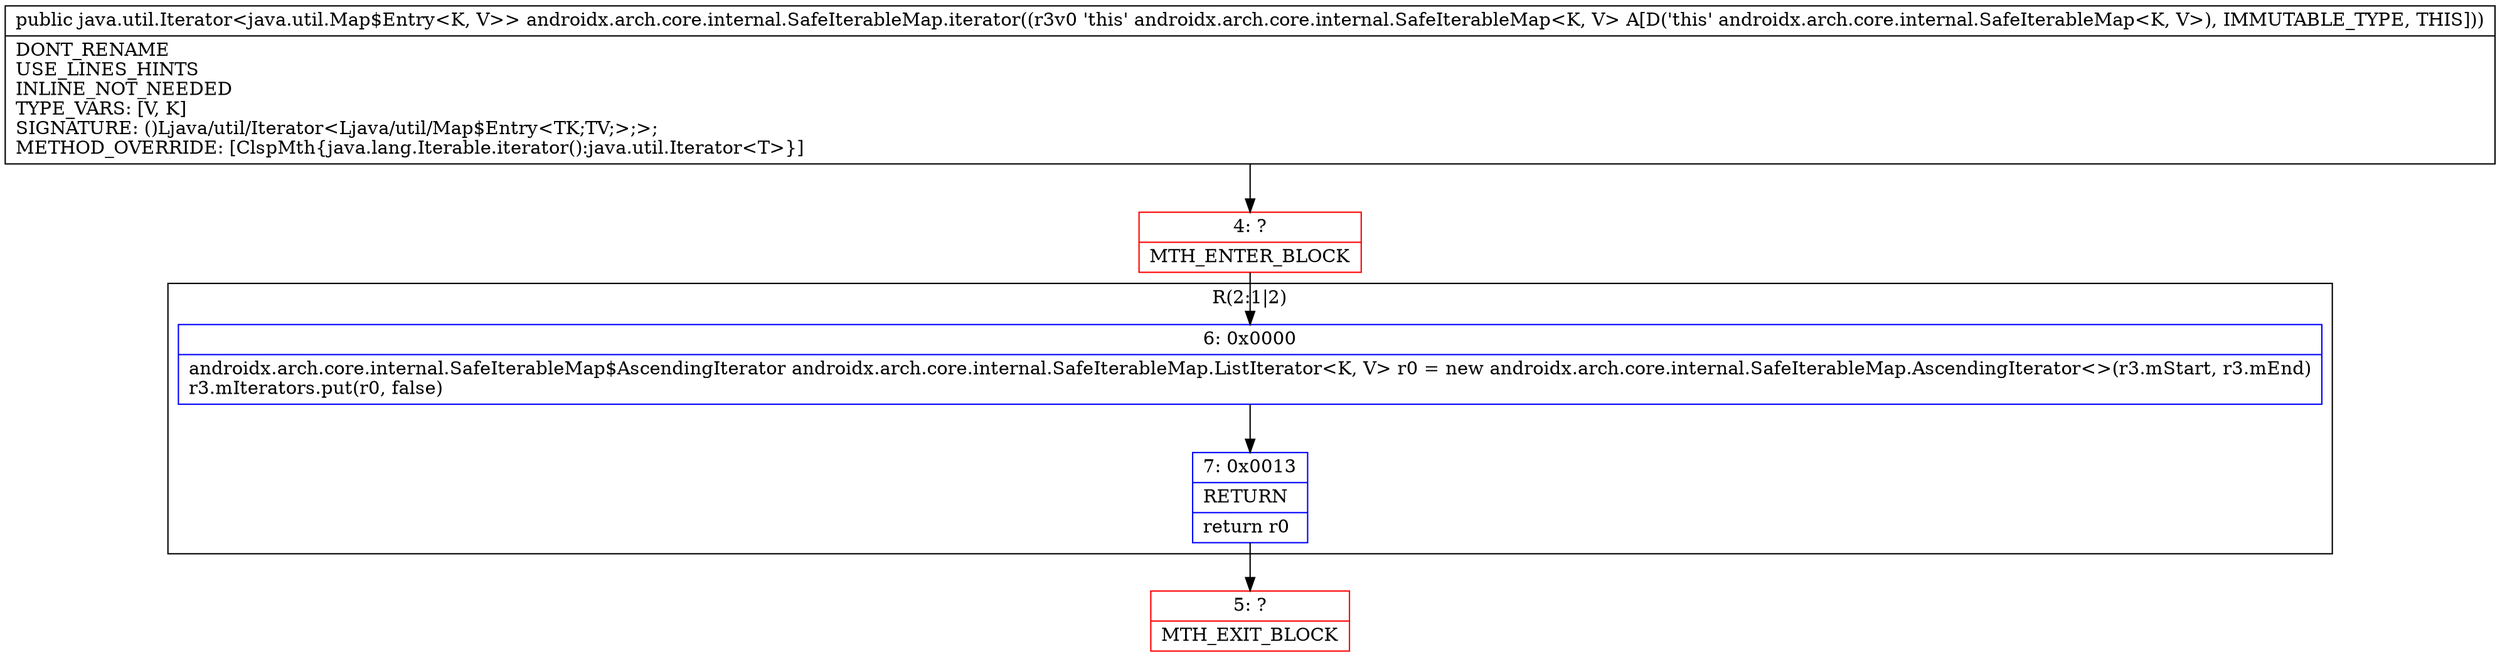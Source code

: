 digraph "CFG forandroidx.arch.core.internal.SafeIterableMap.iterator()Ljava\/util\/Iterator;" {
subgraph cluster_Region_1106533857 {
label = "R(2:1|2)";
node [shape=record,color=blue];
Node_6 [shape=record,label="{6\:\ 0x0000|androidx.arch.core.internal.SafeIterableMap$AscendingIterator androidx.arch.core.internal.SafeIterableMap.ListIterator\<K, V\> r0 = new androidx.arch.core.internal.SafeIterableMap.AscendingIterator\<\>(r3.mStart, r3.mEnd)\lr3.mIterators.put(r0, false)\l}"];
Node_7 [shape=record,label="{7\:\ 0x0013|RETURN\l|return r0\l}"];
}
Node_4 [shape=record,color=red,label="{4\:\ ?|MTH_ENTER_BLOCK\l}"];
Node_5 [shape=record,color=red,label="{5\:\ ?|MTH_EXIT_BLOCK\l}"];
MethodNode[shape=record,label="{public java.util.Iterator\<java.util.Map$Entry\<K, V\>\> androidx.arch.core.internal.SafeIterableMap.iterator((r3v0 'this' androidx.arch.core.internal.SafeIterableMap\<K, V\> A[D('this' androidx.arch.core.internal.SafeIterableMap\<K, V\>), IMMUTABLE_TYPE, THIS]))  | DONT_RENAME\lUSE_LINES_HINTS\lINLINE_NOT_NEEDED\lTYPE_VARS: [V, K]\lSIGNATURE: ()Ljava\/util\/Iterator\<Ljava\/util\/Map$Entry\<TK;TV;\>;\>;\lMETHOD_OVERRIDE: [ClspMth\{java.lang.Iterable.iterator():java.util.Iterator\<T\>\}]\l}"];
MethodNode -> Node_4;Node_6 -> Node_7;
Node_7 -> Node_5;
Node_4 -> Node_6;
}

